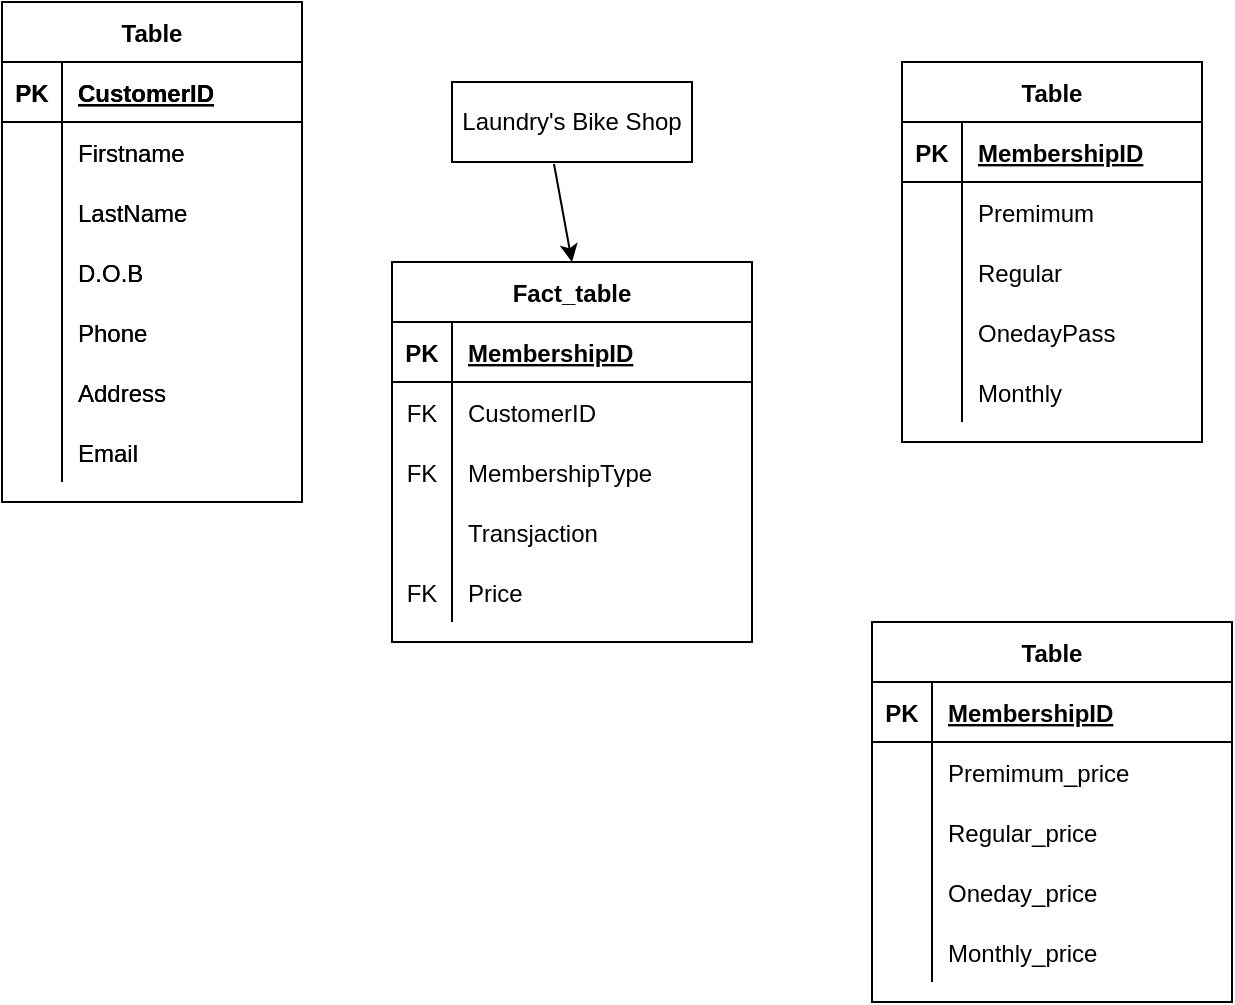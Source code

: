 <mxfile version="15.9.1" type="browser"><diagram id="J1Pkd3BEPW9j3Ba0GWRZ" name="Page-1"><mxGraphModel dx="614" dy="844" grid="1" gridSize="10" guides="1" tooltips="1" connect="1" arrows="1" fold="1" page="1" pageScale="1" pageWidth="850" pageHeight="1100" math="0" shadow="0"><root><mxCell id="0"/><mxCell id="1" parent="0"/><mxCell id="dIjQc5xt6CM2fq1odINX-1" value="Laundry's Bike Shop" style="rounded=0;whiteSpace=wrap;html=1;" parent="1" vertex="1"><mxGeometry x="275" y="130" width="120" height="40" as="geometry"/></mxCell><mxCell id="dIjQc5xt6CM2fq1odINX-2" value="" style="endArrow=classic;html=1;rounded=0;exitX=0.425;exitY=1.025;exitDx=0;exitDy=0;exitPerimeter=0;entryX=0.5;entryY=0;entryDx=0;entryDy=0;" parent="1" source="dIjQc5xt6CM2fq1odINX-1" target="dIjQc5xt6CM2fq1odINX-3" edge="1"><mxGeometry width="50" height="50" relative="1" as="geometry"><mxPoint x="270" y="440" as="sourcePoint"/><mxPoint x="290" y="150" as="targetPoint"/></mxGeometry></mxCell><mxCell id="dIjQc5xt6CM2fq1odINX-3" value="Fact_table" style="shape=table;startSize=30;container=1;collapsible=1;childLayout=tableLayout;fixedRows=1;rowLines=0;fontStyle=1;align=center;resizeLast=1;" parent="1" vertex="1"><mxGeometry x="245" y="220" width="180" height="190" as="geometry"/></mxCell><mxCell id="dIjQc5xt6CM2fq1odINX-4" value="" style="shape=partialRectangle;collapsible=0;dropTarget=0;pointerEvents=0;fillColor=none;top=0;left=0;bottom=1;right=0;points=[[0,0.5],[1,0.5]];portConstraint=eastwest;" parent="dIjQc5xt6CM2fq1odINX-3" vertex="1"><mxGeometry y="30" width="180" height="30" as="geometry"/></mxCell><mxCell id="dIjQc5xt6CM2fq1odINX-5" value="PK" style="shape=partialRectangle;connectable=0;fillColor=none;top=0;left=0;bottom=0;right=0;fontStyle=1;overflow=hidden;" parent="dIjQc5xt6CM2fq1odINX-4" vertex="1"><mxGeometry width="30" height="30" as="geometry"><mxRectangle width="30" height="30" as="alternateBounds"/></mxGeometry></mxCell><mxCell id="dIjQc5xt6CM2fq1odINX-6" value="MembershipID" style="shape=partialRectangle;connectable=0;fillColor=none;top=0;left=0;bottom=0;right=0;align=left;spacingLeft=6;fontStyle=5;overflow=hidden;" parent="dIjQc5xt6CM2fq1odINX-4" vertex="1"><mxGeometry x="30" width="150" height="30" as="geometry"><mxRectangle width="150" height="30" as="alternateBounds"/></mxGeometry></mxCell><mxCell id="dIjQc5xt6CM2fq1odINX-7" value="" style="shape=partialRectangle;collapsible=0;dropTarget=0;pointerEvents=0;fillColor=none;top=0;left=0;bottom=0;right=0;points=[[0,0.5],[1,0.5]];portConstraint=eastwest;" parent="dIjQc5xt6CM2fq1odINX-3" vertex="1"><mxGeometry y="60" width="180" height="30" as="geometry"/></mxCell><mxCell id="dIjQc5xt6CM2fq1odINX-8" value="FK" style="shape=partialRectangle;connectable=0;fillColor=none;top=0;left=0;bottom=0;right=0;editable=1;overflow=hidden;" parent="dIjQc5xt6CM2fq1odINX-7" vertex="1"><mxGeometry width="30" height="30" as="geometry"><mxRectangle width="30" height="30" as="alternateBounds"/></mxGeometry></mxCell><mxCell id="dIjQc5xt6CM2fq1odINX-9" value="CustomerID" style="shape=partialRectangle;connectable=0;fillColor=none;top=0;left=0;bottom=0;right=0;align=left;spacingLeft=6;overflow=hidden;" parent="dIjQc5xt6CM2fq1odINX-7" vertex="1"><mxGeometry x="30" width="150" height="30" as="geometry"><mxRectangle width="150" height="30" as="alternateBounds"/></mxGeometry></mxCell><mxCell id="dIjQc5xt6CM2fq1odINX-10" value="" style="shape=partialRectangle;collapsible=0;dropTarget=0;pointerEvents=0;fillColor=none;top=0;left=0;bottom=0;right=0;points=[[0,0.5],[1,0.5]];portConstraint=eastwest;" parent="dIjQc5xt6CM2fq1odINX-3" vertex="1"><mxGeometry y="90" width="180" height="30" as="geometry"/></mxCell><mxCell id="dIjQc5xt6CM2fq1odINX-11" value="FK" style="shape=partialRectangle;connectable=0;fillColor=none;top=0;left=0;bottom=0;right=0;editable=1;overflow=hidden;" parent="dIjQc5xt6CM2fq1odINX-10" vertex="1"><mxGeometry width="30" height="30" as="geometry"><mxRectangle width="30" height="30" as="alternateBounds"/></mxGeometry></mxCell><mxCell id="dIjQc5xt6CM2fq1odINX-12" value="MembershipType" style="shape=partialRectangle;connectable=0;fillColor=none;top=0;left=0;bottom=0;right=0;align=left;spacingLeft=6;overflow=hidden;" parent="dIjQc5xt6CM2fq1odINX-10" vertex="1"><mxGeometry x="30" width="150" height="30" as="geometry"><mxRectangle width="150" height="30" as="alternateBounds"/></mxGeometry></mxCell><mxCell id="dIjQc5xt6CM2fq1odINX-13" value="" style="shape=partialRectangle;collapsible=0;dropTarget=0;pointerEvents=0;fillColor=none;top=0;left=0;bottom=0;right=0;points=[[0,0.5],[1,0.5]];portConstraint=eastwest;" parent="dIjQc5xt6CM2fq1odINX-3" vertex="1"><mxGeometry y="120" width="180" height="30" as="geometry"/></mxCell><mxCell id="dIjQc5xt6CM2fq1odINX-14" value="" style="shape=partialRectangle;connectable=0;fillColor=none;top=0;left=0;bottom=0;right=0;editable=1;overflow=hidden;" parent="dIjQc5xt6CM2fq1odINX-13" vertex="1"><mxGeometry width="30" height="30" as="geometry"><mxRectangle width="30" height="30" as="alternateBounds"/></mxGeometry></mxCell><mxCell id="dIjQc5xt6CM2fq1odINX-15" value="Transjaction" style="shape=partialRectangle;connectable=0;fillColor=none;top=0;left=0;bottom=0;right=0;align=left;spacingLeft=6;overflow=hidden;" parent="dIjQc5xt6CM2fq1odINX-13" vertex="1"><mxGeometry x="30" width="150" height="30" as="geometry"><mxRectangle width="150" height="30" as="alternateBounds"/></mxGeometry></mxCell><mxCell id="dIjQc5xt6CM2fq1odINX-69" value="" style="shape=partialRectangle;collapsible=0;dropTarget=0;pointerEvents=0;fillColor=none;top=0;left=0;bottom=0;right=0;points=[[0,0.5],[1,0.5]];portConstraint=eastwest;" parent="dIjQc5xt6CM2fq1odINX-3" vertex="1"><mxGeometry y="150" width="180" height="30" as="geometry"/></mxCell><mxCell id="dIjQc5xt6CM2fq1odINX-70" value="FK" style="shape=partialRectangle;connectable=0;fillColor=none;top=0;left=0;bottom=0;right=0;editable=1;overflow=hidden;" parent="dIjQc5xt6CM2fq1odINX-69" vertex="1"><mxGeometry width="30" height="30" as="geometry"><mxRectangle width="30" height="30" as="alternateBounds"/></mxGeometry></mxCell><mxCell id="dIjQc5xt6CM2fq1odINX-71" value="Price" style="shape=partialRectangle;connectable=0;fillColor=none;top=0;left=0;bottom=0;right=0;align=left;spacingLeft=6;overflow=hidden;" parent="dIjQc5xt6CM2fq1odINX-69" vertex="1"><mxGeometry x="30" width="150" height="30" as="geometry"><mxRectangle width="150" height="30" as="alternateBounds"/></mxGeometry></mxCell><mxCell id="dIjQc5xt6CM2fq1odINX-16" value="Table" style="shape=table;startSize=30;container=1;collapsible=1;childLayout=tableLayout;fixedRows=1;rowLines=0;fontStyle=1;align=center;resizeLast=1;" parent="1" vertex="1"><mxGeometry x="50" y="90" width="150" height="250" as="geometry"/></mxCell><mxCell id="dIjQc5xt6CM2fq1odINX-17" value="" style="shape=partialRectangle;collapsible=0;dropTarget=0;pointerEvents=0;fillColor=none;top=0;left=0;bottom=1;right=0;points=[[0,0.5],[1,0.5]];portConstraint=eastwest;" parent="dIjQc5xt6CM2fq1odINX-16" vertex="1"><mxGeometry y="30" width="150" height="30" as="geometry"/></mxCell><mxCell id="dIjQc5xt6CM2fq1odINX-18" value="PK" style="shape=partialRectangle;connectable=0;fillColor=none;top=0;left=0;bottom=0;right=0;fontStyle=1;overflow=hidden;" parent="dIjQc5xt6CM2fq1odINX-17" vertex="1"><mxGeometry width="30" height="30" as="geometry"><mxRectangle width="30" height="30" as="alternateBounds"/></mxGeometry></mxCell><mxCell id="dIjQc5xt6CM2fq1odINX-19" value="CustomerID" style="shape=partialRectangle;connectable=0;fillColor=none;top=0;left=0;bottom=0;right=0;align=left;spacingLeft=6;fontStyle=5;overflow=hidden;" parent="dIjQc5xt6CM2fq1odINX-17" vertex="1"><mxGeometry x="30" width="120" height="30" as="geometry"><mxRectangle width="120" height="30" as="alternateBounds"/></mxGeometry></mxCell><mxCell id="dIjQc5xt6CM2fq1odINX-20" value="" style="shape=partialRectangle;collapsible=0;dropTarget=0;pointerEvents=0;fillColor=none;top=0;left=0;bottom=0;right=0;points=[[0,0.5],[1,0.5]];portConstraint=eastwest;" parent="dIjQc5xt6CM2fq1odINX-16" vertex="1"><mxGeometry y="60" width="150" height="30" as="geometry"/></mxCell><mxCell id="dIjQc5xt6CM2fq1odINX-21" value="" style="shape=partialRectangle;connectable=0;fillColor=none;top=0;left=0;bottom=0;right=0;editable=1;overflow=hidden;" parent="dIjQc5xt6CM2fq1odINX-20" vertex="1"><mxGeometry width="30" height="30" as="geometry"><mxRectangle width="30" height="30" as="alternateBounds"/></mxGeometry></mxCell><mxCell id="dIjQc5xt6CM2fq1odINX-22" value="Firstname" style="shape=partialRectangle;connectable=0;fillColor=none;top=0;left=0;bottom=0;right=0;align=left;spacingLeft=6;overflow=hidden;" parent="dIjQc5xt6CM2fq1odINX-20" vertex="1"><mxGeometry x="30" width="120" height="30" as="geometry"><mxRectangle width="120" height="30" as="alternateBounds"/></mxGeometry></mxCell><mxCell id="dIjQc5xt6CM2fq1odINX-23" value="" style="shape=partialRectangle;collapsible=0;dropTarget=0;pointerEvents=0;fillColor=none;top=0;left=0;bottom=0;right=0;points=[[0,0.5],[1,0.5]];portConstraint=eastwest;" parent="dIjQc5xt6CM2fq1odINX-16" vertex="1"><mxGeometry y="90" width="150" height="30" as="geometry"/></mxCell><mxCell id="dIjQc5xt6CM2fq1odINX-24" value="" style="shape=partialRectangle;connectable=0;fillColor=none;top=0;left=0;bottom=0;right=0;editable=1;overflow=hidden;" parent="dIjQc5xt6CM2fq1odINX-23" vertex="1"><mxGeometry width="30" height="30" as="geometry"><mxRectangle width="30" height="30" as="alternateBounds"/></mxGeometry></mxCell><mxCell id="dIjQc5xt6CM2fq1odINX-25" value="LastName" style="shape=partialRectangle;connectable=0;fillColor=none;top=0;left=0;bottom=0;right=0;align=left;spacingLeft=6;overflow=hidden;" parent="dIjQc5xt6CM2fq1odINX-23" vertex="1"><mxGeometry x="30" width="120" height="30" as="geometry"><mxRectangle width="120" height="30" as="alternateBounds"/></mxGeometry></mxCell><mxCell id="dIjQc5xt6CM2fq1odINX-60" value="" style="shape=partialRectangle;collapsible=0;dropTarget=0;pointerEvents=0;fillColor=none;top=0;left=0;bottom=0;right=0;points=[[0,0.5],[1,0.5]];portConstraint=eastwest;" parent="dIjQc5xt6CM2fq1odINX-16" vertex="1"><mxGeometry y="120" width="150" height="30" as="geometry"/></mxCell><mxCell id="dIjQc5xt6CM2fq1odINX-61" value="" style="shape=partialRectangle;connectable=0;fillColor=none;top=0;left=0;bottom=0;right=0;editable=1;overflow=hidden;" parent="dIjQc5xt6CM2fq1odINX-60" vertex="1"><mxGeometry width="30" height="30" as="geometry"><mxRectangle width="30" height="30" as="alternateBounds"/></mxGeometry></mxCell><mxCell id="dIjQc5xt6CM2fq1odINX-62" value="D.O.B" style="shape=partialRectangle;connectable=0;fillColor=none;top=0;left=0;bottom=0;right=0;align=left;spacingLeft=6;overflow=hidden;" parent="dIjQc5xt6CM2fq1odINX-60" vertex="1"><mxGeometry x="30" width="120" height="30" as="geometry"><mxRectangle width="120" height="30" as="alternateBounds"/></mxGeometry></mxCell><mxCell id="dIjQc5xt6CM2fq1odINX-63" value="" style="shape=partialRectangle;collapsible=0;dropTarget=0;pointerEvents=0;fillColor=none;top=0;left=0;bottom=0;right=0;points=[[0,0.5],[1,0.5]];portConstraint=eastwest;" parent="dIjQc5xt6CM2fq1odINX-16" vertex="1"><mxGeometry y="150" width="150" height="30" as="geometry"/></mxCell><mxCell id="dIjQc5xt6CM2fq1odINX-64" value="" style="shape=partialRectangle;connectable=0;fillColor=none;top=0;left=0;bottom=0;right=0;editable=1;overflow=hidden;" parent="dIjQc5xt6CM2fq1odINX-63" vertex="1"><mxGeometry width="30" height="30" as="geometry"><mxRectangle width="30" height="30" as="alternateBounds"/></mxGeometry></mxCell><mxCell id="dIjQc5xt6CM2fq1odINX-65" value="Phone" style="shape=partialRectangle;connectable=0;fillColor=none;top=0;left=0;bottom=0;right=0;align=left;spacingLeft=6;overflow=hidden;" parent="dIjQc5xt6CM2fq1odINX-63" vertex="1"><mxGeometry x="30" width="120" height="30" as="geometry"><mxRectangle width="120" height="30" as="alternateBounds"/></mxGeometry></mxCell><mxCell id="dIjQc5xt6CM2fq1odINX-66" value="" style="shape=partialRectangle;collapsible=0;dropTarget=0;pointerEvents=0;fillColor=none;top=0;left=0;bottom=0;right=0;points=[[0,0.5],[1,0.5]];portConstraint=eastwest;" parent="dIjQc5xt6CM2fq1odINX-16" vertex="1"><mxGeometry y="180" width="150" height="30" as="geometry"/></mxCell><mxCell id="dIjQc5xt6CM2fq1odINX-67" value="" style="shape=partialRectangle;connectable=0;fillColor=none;top=0;left=0;bottom=0;right=0;editable=1;overflow=hidden;" parent="dIjQc5xt6CM2fq1odINX-66" vertex="1"><mxGeometry width="30" height="30" as="geometry"><mxRectangle width="30" height="30" as="alternateBounds"/></mxGeometry></mxCell><mxCell id="dIjQc5xt6CM2fq1odINX-68" value="Address" style="shape=partialRectangle;connectable=0;fillColor=none;top=0;left=0;bottom=0;right=0;align=left;spacingLeft=6;overflow=hidden;" parent="dIjQc5xt6CM2fq1odINX-66" vertex="1"><mxGeometry x="30" width="120" height="30" as="geometry"><mxRectangle width="120" height="30" as="alternateBounds"/></mxGeometry></mxCell><mxCell id="dIjQc5xt6CM2fq1odINX-26" value="" style="shape=partialRectangle;collapsible=0;dropTarget=0;pointerEvents=0;fillColor=none;top=0;left=0;bottom=0;right=0;points=[[0,0.5],[1,0.5]];portConstraint=eastwest;" parent="dIjQc5xt6CM2fq1odINX-16" vertex="1"><mxGeometry y="210" width="150" height="30" as="geometry"/></mxCell><mxCell id="dIjQc5xt6CM2fq1odINX-27" value="" style="shape=partialRectangle;connectable=0;fillColor=none;top=0;left=0;bottom=0;right=0;editable=1;overflow=hidden;" parent="dIjQc5xt6CM2fq1odINX-26" vertex="1"><mxGeometry width="30" height="30" as="geometry"><mxRectangle width="30" height="30" as="alternateBounds"/></mxGeometry></mxCell><mxCell id="dIjQc5xt6CM2fq1odINX-28" value="Email" style="shape=partialRectangle;connectable=0;fillColor=none;top=0;left=0;bottom=0;right=0;align=left;spacingLeft=6;overflow=hidden;" parent="dIjQc5xt6CM2fq1odINX-26" vertex="1"><mxGeometry x="30" width="120" height="30" as="geometry"><mxRectangle width="120" height="30" as="alternateBounds"/></mxGeometry></mxCell><mxCell id="dIjQc5xt6CM2fq1odINX-72" value="Table" style="shape=table;startSize=30;container=1;collapsible=1;childLayout=tableLayout;fixedRows=1;rowLines=0;fontStyle=1;align=center;resizeLast=1;" parent="1" vertex="1"><mxGeometry x="50" y="90" width="150" height="250" as="geometry"/></mxCell><mxCell id="dIjQc5xt6CM2fq1odINX-73" value="" style="shape=partialRectangle;collapsible=0;dropTarget=0;pointerEvents=0;fillColor=none;top=0;left=0;bottom=1;right=0;points=[[0,0.5],[1,0.5]];portConstraint=eastwest;" parent="dIjQc5xt6CM2fq1odINX-72" vertex="1"><mxGeometry y="30" width="150" height="30" as="geometry"/></mxCell><mxCell id="dIjQc5xt6CM2fq1odINX-74" value="PK" style="shape=partialRectangle;connectable=0;fillColor=none;top=0;left=0;bottom=0;right=0;fontStyle=1;overflow=hidden;" parent="dIjQc5xt6CM2fq1odINX-73" vertex="1"><mxGeometry width="30" height="30" as="geometry"><mxRectangle width="30" height="30" as="alternateBounds"/></mxGeometry></mxCell><mxCell id="dIjQc5xt6CM2fq1odINX-75" value="CustomerID" style="shape=partialRectangle;connectable=0;fillColor=none;top=0;left=0;bottom=0;right=0;align=left;spacingLeft=6;fontStyle=5;overflow=hidden;" parent="dIjQc5xt6CM2fq1odINX-73" vertex="1"><mxGeometry x="30" width="120" height="30" as="geometry"><mxRectangle width="120" height="30" as="alternateBounds"/></mxGeometry></mxCell><mxCell id="dIjQc5xt6CM2fq1odINX-76" value="" style="shape=partialRectangle;collapsible=0;dropTarget=0;pointerEvents=0;fillColor=none;top=0;left=0;bottom=0;right=0;points=[[0,0.5],[1,0.5]];portConstraint=eastwest;" parent="dIjQc5xt6CM2fq1odINX-72" vertex="1"><mxGeometry y="60" width="150" height="30" as="geometry"/></mxCell><mxCell id="dIjQc5xt6CM2fq1odINX-77" value="" style="shape=partialRectangle;connectable=0;fillColor=none;top=0;left=0;bottom=0;right=0;editable=1;overflow=hidden;" parent="dIjQc5xt6CM2fq1odINX-76" vertex="1"><mxGeometry width="30" height="30" as="geometry"><mxRectangle width="30" height="30" as="alternateBounds"/></mxGeometry></mxCell><mxCell id="dIjQc5xt6CM2fq1odINX-78" value="Firstname" style="shape=partialRectangle;connectable=0;fillColor=none;top=0;left=0;bottom=0;right=0;align=left;spacingLeft=6;overflow=hidden;" parent="dIjQc5xt6CM2fq1odINX-76" vertex="1"><mxGeometry x="30" width="120" height="30" as="geometry"><mxRectangle width="120" height="30" as="alternateBounds"/></mxGeometry></mxCell><mxCell id="dIjQc5xt6CM2fq1odINX-79" value="" style="shape=partialRectangle;collapsible=0;dropTarget=0;pointerEvents=0;fillColor=none;top=0;left=0;bottom=0;right=0;points=[[0,0.5],[1,0.5]];portConstraint=eastwest;" parent="dIjQc5xt6CM2fq1odINX-72" vertex="1"><mxGeometry y="90" width="150" height="30" as="geometry"/></mxCell><mxCell id="dIjQc5xt6CM2fq1odINX-80" value="" style="shape=partialRectangle;connectable=0;fillColor=none;top=0;left=0;bottom=0;right=0;editable=1;overflow=hidden;" parent="dIjQc5xt6CM2fq1odINX-79" vertex="1"><mxGeometry width="30" height="30" as="geometry"><mxRectangle width="30" height="30" as="alternateBounds"/></mxGeometry></mxCell><mxCell id="dIjQc5xt6CM2fq1odINX-81" value="LastName" style="shape=partialRectangle;connectable=0;fillColor=none;top=0;left=0;bottom=0;right=0;align=left;spacingLeft=6;overflow=hidden;" parent="dIjQc5xt6CM2fq1odINX-79" vertex="1"><mxGeometry x="30" width="120" height="30" as="geometry"><mxRectangle width="120" height="30" as="alternateBounds"/></mxGeometry></mxCell><mxCell id="dIjQc5xt6CM2fq1odINX-82" value="" style="shape=partialRectangle;collapsible=0;dropTarget=0;pointerEvents=0;fillColor=none;top=0;left=0;bottom=0;right=0;points=[[0,0.5],[1,0.5]];portConstraint=eastwest;" parent="dIjQc5xt6CM2fq1odINX-72" vertex="1"><mxGeometry y="120" width="150" height="30" as="geometry"/></mxCell><mxCell id="dIjQc5xt6CM2fq1odINX-83" value="" style="shape=partialRectangle;connectable=0;fillColor=none;top=0;left=0;bottom=0;right=0;editable=1;overflow=hidden;" parent="dIjQc5xt6CM2fq1odINX-82" vertex="1"><mxGeometry width="30" height="30" as="geometry"><mxRectangle width="30" height="30" as="alternateBounds"/></mxGeometry></mxCell><mxCell id="dIjQc5xt6CM2fq1odINX-84" value="D.O.B" style="shape=partialRectangle;connectable=0;fillColor=none;top=0;left=0;bottom=0;right=0;align=left;spacingLeft=6;overflow=hidden;" parent="dIjQc5xt6CM2fq1odINX-82" vertex="1"><mxGeometry x="30" width="120" height="30" as="geometry"><mxRectangle width="120" height="30" as="alternateBounds"/></mxGeometry></mxCell><mxCell id="dIjQc5xt6CM2fq1odINX-85" value="" style="shape=partialRectangle;collapsible=0;dropTarget=0;pointerEvents=0;fillColor=none;top=0;left=0;bottom=0;right=0;points=[[0,0.5],[1,0.5]];portConstraint=eastwest;" parent="dIjQc5xt6CM2fq1odINX-72" vertex="1"><mxGeometry y="150" width="150" height="30" as="geometry"/></mxCell><mxCell id="dIjQc5xt6CM2fq1odINX-86" value="" style="shape=partialRectangle;connectable=0;fillColor=none;top=0;left=0;bottom=0;right=0;editable=1;overflow=hidden;" parent="dIjQc5xt6CM2fq1odINX-85" vertex="1"><mxGeometry width="30" height="30" as="geometry"><mxRectangle width="30" height="30" as="alternateBounds"/></mxGeometry></mxCell><mxCell id="dIjQc5xt6CM2fq1odINX-87" value="Phone" style="shape=partialRectangle;connectable=0;fillColor=none;top=0;left=0;bottom=0;right=0;align=left;spacingLeft=6;overflow=hidden;" parent="dIjQc5xt6CM2fq1odINX-85" vertex="1"><mxGeometry x="30" width="120" height="30" as="geometry"><mxRectangle width="120" height="30" as="alternateBounds"/></mxGeometry></mxCell><mxCell id="dIjQc5xt6CM2fq1odINX-88" value="" style="shape=partialRectangle;collapsible=0;dropTarget=0;pointerEvents=0;fillColor=none;top=0;left=0;bottom=0;right=0;points=[[0,0.5],[1,0.5]];portConstraint=eastwest;" parent="dIjQc5xt6CM2fq1odINX-72" vertex="1"><mxGeometry y="180" width="150" height="30" as="geometry"/></mxCell><mxCell id="dIjQc5xt6CM2fq1odINX-89" value="" style="shape=partialRectangle;connectable=0;fillColor=none;top=0;left=0;bottom=0;right=0;editable=1;overflow=hidden;" parent="dIjQc5xt6CM2fq1odINX-88" vertex="1"><mxGeometry width="30" height="30" as="geometry"><mxRectangle width="30" height="30" as="alternateBounds"/></mxGeometry></mxCell><mxCell id="dIjQc5xt6CM2fq1odINX-90" value="Address" style="shape=partialRectangle;connectable=0;fillColor=none;top=0;left=0;bottom=0;right=0;align=left;spacingLeft=6;overflow=hidden;" parent="dIjQc5xt6CM2fq1odINX-88" vertex="1"><mxGeometry x="30" width="120" height="30" as="geometry"><mxRectangle width="120" height="30" as="alternateBounds"/></mxGeometry></mxCell><mxCell id="dIjQc5xt6CM2fq1odINX-91" value="" style="shape=partialRectangle;collapsible=0;dropTarget=0;pointerEvents=0;fillColor=none;top=0;left=0;bottom=0;right=0;points=[[0,0.5],[1,0.5]];portConstraint=eastwest;" parent="dIjQc5xt6CM2fq1odINX-72" vertex="1"><mxGeometry y="210" width="150" height="30" as="geometry"/></mxCell><mxCell id="dIjQc5xt6CM2fq1odINX-92" value="" style="shape=partialRectangle;connectable=0;fillColor=none;top=0;left=0;bottom=0;right=0;editable=1;overflow=hidden;" parent="dIjQc5xt6CM2fq1odINX-91" vertex="1"><mxGeometry width="30" height="30" as="geometry"><mxRectangle width="30" height="30" as="alternateBounds"/></mxGeometry></mxCell><mxCell id="dIjQc5xt6CM2fq1odINX-93" value="Email" style="shape=partialRectangle;connectable=0;fillColor=none;top=0;left=0;bottom=0;right=0;align=left;spacingLeft=6;overflow=hidden;" parent="dIjQc5xt6CM2fq1odINX-91" vertex="1"><mxGeometry x="30" width="120" height="30" as="geometry"><mxRectangle width="120" height="30" as="alternateBounds"/></mxGeometry></mxCell><mxCell id="dIjQc5xt6CM2fq1odINX-94" value="Table" style="shape=table;startSize=30;container=1;collapsible=1;childLayout=tableLayout;fixedRows=1;rowLines=0;fontStyle=1;align=center;resizeLast=1;" parent="1" vertex="1"><mxGeometry x="500" y="120" width="150" height="190" as="geometry"/></mxCell><mxCell id="dIjQc5xt6CM2fq1odINX-95" value="" style="shape=partialRectangle;collapsible=0;dropTarget=0;pointerEvents=0;fillColor=none;top=0;left=0;bottom=1;right=0;points=[[0,0.5],[1,0.5]];portConstraint=eastwest;" parent="dIjQc5xt6CM2fq1odINX-94" vertex="1"><mxGeometry y="30" width="150" height="30" as="geometry"/></mxCell><mxCell id="dIjQc5xt6CM2fq1odINX-96" value="PK" style="shape=partialRectangle;connectable=0;fillColor=none;top=0;left=0;bottom=0;right=0;fontStyle=1;overflow=hidden;" parent="dIjQc5xt6CM2fq1odINX-95" vertex="1"><mxGeometry width="30" height="30" as="geometry"><mxRectangle width="30" height="30" as="alternateBounds"/></mxGeometry></mxCell><mxCell id="dIjQc5xt6CM2fq1odINX-97" value="MembershipID" style="shape=partialRectangle;connectable=0;fillColor=none;top=0;left=0;bottom=0;right=0;align=left;spacingLeft=6;fontStyle=5;overflow=hidden;" parent="dIjQc5xt6CM2fq1odINX-95" vertex="1"><mxGeometry x="30" width="120" height="30" as="geometry"><mxRectangle width="120" height="30" as="alternateBounds"/></mxGeometry></mxCell><mxCell id="dIjQc5xt6CM2fq1odINX-98" value="" style="shape=partialRectangle;collapsible=0;dropTarget=0;pointerEvents=0;fillColor=none;top=0;left=0;bottom=0;right=0;points=[[0,0.5],[1,0.5]];portConstraint=eastwest;" parent="dIjQc5xt6CM2fq1odINX-94" vertex="1"><mxGeometry y="60" width="150" height="30" as="geometry"/></mxCell><mxCell id="dIjQc5xt6CM2fq1odINX-99" value="" style="shape=partialRectangle;connectable=0;fillColor=none;top=0;left=0;bottom=0;right=0;editable=1;overflow=hidden;" parent="dIjQc5xt6CM2fq1odINX-98" vertex="1"><mxGeometry width="30" height="30" as="geometry"><mxRectangle width="30" height="30" as="alternateBounds"/></mxGeometry></mxCell><mxCell id="dIjQc5xt6CM2fq1odINX-100" value="Premimum" style="shape=partialRectangle;connectable=0;fillColor=none;top=0;left=0;bottom=0;right=0;align=left;spacingLeft=6;overflow=hidden;" parent="dIjQc5xt6CM2fq1odINX-98" vertex="1"><mxGeometry x="30" width="120" height="30" as="geometry"><mxRectangle width="120" height="30" as="alternateBounds"/></mxGeometry></mxCell><mxCell id="dIjQc5xt6CM2fq1odINX-101" value="" style="shape=partialRectangle;collapsible=0;dropTarget=0;pointerEvents=0;fillColor=none;top=0;left=0;bottom=0;right=0;points=[[0,0.5],[1,0.5]];portConstraint=eastwest;" parent="dIjQc5xt6CM2fq1odINX-94" vertex="1"><mxGeometry y="90" width="150" height="30" as="geometry"/></mxCell><mxCell id="dIjQc5xt6CM2fq1odINX-102" value="" style="shape=partialRectangle;connectable=0;fillColor=none;top=0;left=0;bottom=0;right=0;editable=1;overflow=hidden;" parent="dIjQc5xt6CM2fq1odINX-101" vertex="1"><mxGeometry width="30" height="30" as="geometry"><mxRectangle width="30" height="30" as="alternateBounds"/></mxGeometry></mxCell><mxCell id="dIjQc5xt6CM2fq1odINX-103" value="Regular" style="shape=partialRectangle;connectable=0;fillColor=none;top=0;left=0;bottom=0;right=0;align=left;spacingLeft=6;overflow=hidden;" parent="dIjQc5xt6CM2fq1odINX-101" vertex="1"><mxGeometry x="30" width="120" height="30" as="geometry"><mxRectangle width="120" height="30" as="alternateBounds"/></mxGeometry></mxCell><mxCell id="dIjQc5xt6CM2fq1odINX-104" value="" style="shape=partialRectangle;collapsible=0;dropTarget=0;pointerEvents=0;fillColor=none;top=0;left=0;bottom=0;right=0;points=[[0,0.5],[1,0.5]];portConstraint=eastwest;" parent="dIjQc5xt6CM2fq1odINX-94" vertex="1"><mxGeometry y="120" width="150" height="30" as="geometry"/></mxCell><mxCell id="dIjQc5xt6CM2fq1odINX-105" value="" style="shape=partialRectangle;connectable=0;fillColor=none;top=0;left=0;bottom=0;right=0;editable=1;overflow=hidden;" parent="dIjQc5xt6CM2fq1odINX-104" vertex="1"><mxGeometry width="30" height="30" as="geometry"><mxRectangle width="30" height="30" as="alternateBounds"/></mxGeometry></mxCell><mxCell id="dIjQc5xt6CM2fq1odINX-106" value="OnedayPass" style="shape=partialRectangle;connectable=0;fillColor=none;top=0;left=0;bottom=0;right=0;align=left;spacingLeft=6;overflow=hidden;" parent="dIjQc5xt6CM2fq1odINX-104" vertex="1"><mxGeometry x="30" width="120" height="30" as="geometry"><mxRectangle width="120" height="30" as="alternateBounds"/></mxGeometry></mxCell><mxCell id="dIjQc5xt6CM2fq1odINX-107" value="" style="shape=partialRectangle;collapsible=0;dropTarget=0;pointerEvents=0;fillColor=none;top=0;left=0;bottom=0;right=0;points=[[0,0.5],[1,0.5]];portConstraint=eastwest;" parent="dIjQc5xt6CM2fq1odINX-94" vertex="1"><mxGeometry y="150" width="150" height="30" as="geometry"/></mxCell><mxCell id="dIjQc5xt6CM2fq1odINX-108" value="" style="shape=partialRectangle;connectable=0;fillColor=none;top=0;left=0;bottom=0;right=0;editable=1;overflow=hidden;" parent="dIjQc5xt6CM2fq1odINX-107" vertex="1"><mxGeometry width="30" height="30" as="geometry"><mxRectangle width="30" height="30" as="alternateBounds"/></mxGeometry></mxCell><mxCell id="dIjQc5xt6CM2fq1odINX-109" value="Monthly" style="shape=partialRectangle;connectable=0;fillColor=none;top=0;left=0;bottom=0;right=0;align=left;spacingLeft=6;overflow=hidden;" parent="dIjQc5xt6CM2fq1odINX-107" vertex="1"><mxGeometry x="30" width="120" height="30" as="geometry"><mxRectangle width="120" height="30" as="alternateBounds"/></mxGeometry></mxCell><mxCell id="dIjQc5xt6CM2fq1odINX-116" value="Table" style="shape=table;startSize=30;container=1;collapsible=1;childLayout=tableLayout;fixedRows=1;rowLines=0;fontStyle=1;align=center;resizeLast=1;" parent="1" vertex="1"><mxGeometry x="485" y="400" width="180" height="190" as="geometry"/></mxCell><mxCell id="dIjQc5xt6CM2fq1odINX-117" value="" style="shape=partialRectangle;collapsible=0;dropTarget=0;pointerEvents=0;fillColor=none;top=0;left=0;bottom=1;right=0;points=[[0,0.5],[1,0.5]];portConstraint=eastwest;" parent="dIjQc5xt6CM2fq1odINX-116" vertex="1"><mxGeometry y="30" width="180" height="30" as="geometry"/></mxCell><mxCell id="dIjQc5xt6CM2fq1odINX-118" value="PK" style="shape=partialRectangle;connectable=0;fillColor=none;top=0;left=0;bottom=0;right=0;fontStyle=1;overflow=hidden;" parent="dIjQc5xt6CM2fq1odINX-117" vertex="1"><mxGeometry width="30" height="30" as="geometry"><mxRectangle width="30" height="30" as="alternateBounds"/></mxGeometry></mxCell><mxCell id="dIjQc5xt6CM2fq1odINX-119" value="MembershipID" style="shape=partialRectangle;connectable=0;fillColor=none;top=0;left=0;bottom=0;right=0;align=left;spacingLeft=6;fontStyle=5;overflow=hidden;" parent="dIjQc5xt6CM2fq1odINX-117" vertex="1"><mxGeometry x="30" width="150" height="30" as="geometry"><mxRectangle width="150" height="30" as="alternateBounds"/></mxGeometry></mxCell><mxCell id="dIjQc5xt6CM2fq1odINX-120" value="" style="shape=partialRectangle;collapsible=0;dropTarget=0;pointerEvents=0;fillColor=none;top=0;left=0;bottom=0;right=0;points=[[0,0.5],[1,0.5]];portConstraint=eastwest;" parent="dIjQc5xt6CM2fq1odINX-116" vertex="1"><mxGeometry y="60" width="180" height="30" as="geometry"/></mxCell><mxCell id="dIjQc5xt6CM2fq1odINX-121" value="" style="shape=partialRectangle;connectable=0;fillColor=none;top=0;left=0;bottom=0;right=0;editable=1;overflow=hidden;" parent="dIjQc5xt6CM2fq1odINX-120" vertex="1"><mxGeometry width="30" height="30" as="geometry"><mxRectangle width="30" height="30" as="alternateBounds"/></mxGeometry></mxCell><mxCell id="dIjQc5xt6CM2fq1odINX-122" value="Premimum_price" style="shape=partialRectangle;connectable=0;fillColor=none;top=0;left=0;bottom=0;right=0;align=left;spacingLeft=6;overflow=hidden;" parent="dIjQc5xt6CM2fq1odINX-120" vertex="1"><mxGeometry x="30" width="150" height="30" as="geometry"><mxRectangle width="150" height="30" as="alternateBounds"/></mxGeometry></mxCell><mxCell id="dIjQc5xt6CM2fq1odINX-123" value="" style="shape=partialRectangle;collapsible=0;dropTarget=0;pointerEvents=0;fillColor=none;top=0;left=0;bottom=0;right=0;points=[[0,0.5],[1,0.5]];portConstraint=eastwest;" parent="dIjQc5xt6CM2fq1odINX-116" vertex="1"><mxGeometry y="90" width="180" height="30" as="geometry"/></mxCell><mxCell id="dIjQc5xt6CM2fq1odINX-124" value="" style="shape=partialRectangle;connectable=0;fillColor=none;top=0;left=0;bottom=0;right=0;editable=1;overflow=hidden;" parent="dIjQc5xt6CM2fq1odINX-123" vertex="1"><mxGeometry width="30" height="30" as="geometry"><mxRectangle width="30" height="30" as="alternateBounds"/></mxGeometry></mxCell><mxCell id="dIjQc5xt6CM2fq1odINX-125" value="Regular_price" style="shape=partialRectangle;connectable=0;fillColor=none;top=0;left=0;bottom=0;right=0;align=left;spacingLeft=6;overflow=hidden;" parent="dIjQc5xt6CM2fq1odINX-123" vertex="1"><mxGeometry x="30" width="150" height="30" as="geometry"><mxRectangle width="150" height="30" as="alternateBounds"/></mxGeometry></mxCell><mxCell id="dIjQc5xt6CM2fq1odINX-126" value="" style="shape=partialRectangle;collapsible=0;dropTarget=0;pointerEvents=0;fillColor=none;top=0;left=0;bottom=0;right=0;points=[[0,0.5],[1,0.5]];portConstraint=eastwest;" parent="dIjQc5xt6CM2fq1odINX-116" vertex="1"><mxGeometry y="120" width="180" height="30" as="geometry"/></mxCell><mxCell id="dIjQc5xt6CM2fq1odINX-127" value="" style="shape=partialRectangle;connectable=0;fillColor=none;top=0;left=0;bottom=0;right=0;editable=1;overflow=hidden;" parent="dIjQc5xt6CM2fq1odINX-126" vertex="1"><mxGeometry width="30" height="30" as="geometry"><mxRectangle width="30" height="30" as="alternateBounds"/></mxGeometry></mxCell><mxCell id="dIjQc5xt6CM2fq1odINX-128" value="Oneday_price" style="shape=partialRectangle;connectable=0;fillColor=none;top=0;left=0;bottom=0;right=0;align=left;spacingLeft=6;overflow=hidden;" parent="dIjQc5xt6CM2fq1odINX-126" vertex="1"><mxGeometry x="30" width="150" height="30" as="geometry"><mxRectangle width="150" height="30" as="alternateBounds"/></mxGeometry></mxCell><mxCell id="dIjQc5xt6CM2fq1odINX-132" value="" style="shape=partialRectangle;collapsible=0;dropTarget=0;pointerEvents=0;fillColor=none;top=0;left=0;bottom=0;right=0;points=[[0,0.5],[1,0.5]];portConstraint=eastwest;" parent="dIjQc5xt6CM2fq1odINX-116" vertex="1"><mxGeometry y="150" width="180" height="30" as="geometry"/></mxCell><mxCell id="dIjQc5xt6CM2fq1odINX-133" value="" style="shape=partialRectangle;connectable=0;fillColor=none;top=0;left=0;bottom=0;right=0;editable=1;overflow=hidden;" parent="dIjQc5xt6CM2fq1odINX-132" vertex="1"><mxGeometry width="30" height="30" as="geometry"><mxRectangle width="30" height="30" as="alternateBounds"/></mxGeometry></mxCell><mxCell id="dIjQc5xt6CM2fq1odINX-134" value="Monthly_price" style="shape=partialRectangle;connectable=0;fillColor=none;top=0;left=0;bottom=0;right=0;align=left;spacingLeft=6;overflow=hidden;" parent="dIjQc5xt6CM2fq1odINX-132" vertex="1"><mxGeometry x="30" width="150" height="30" as="geometry"><mxRectangle width="150" height="30" as="alternateBounds"/></mxGeometry></mxCell></root></mxGraphModel></diagram></mxfile>